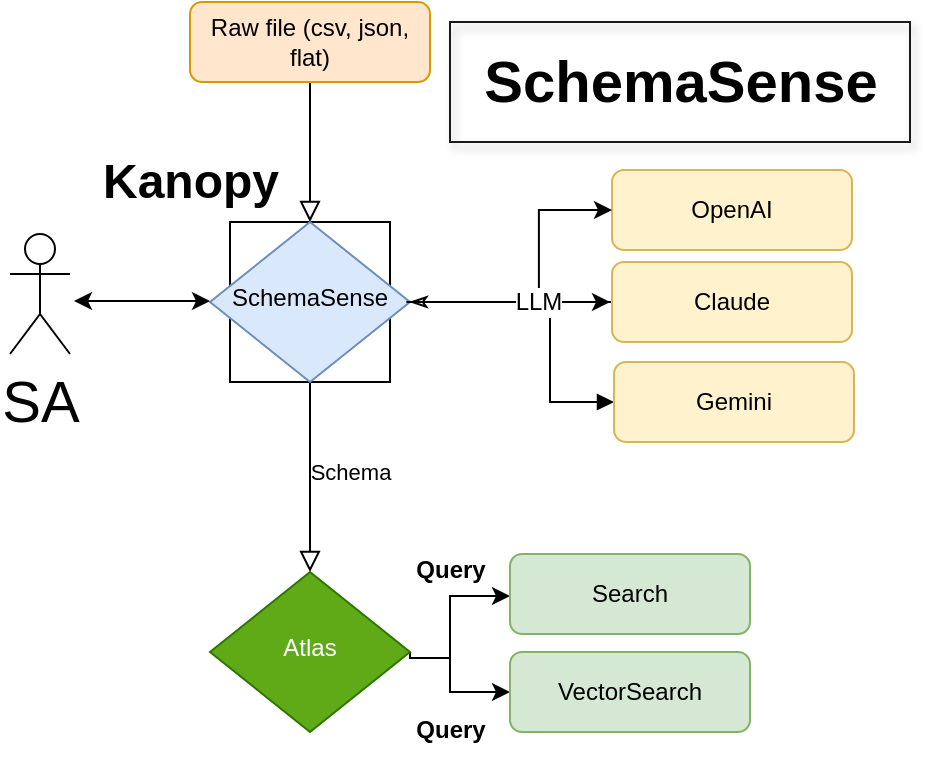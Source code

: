 <mxfile version="17.1.2" type="github">
  <diagram id="C5RBs43oDa-KdzZeNtuy" name="Page-1">
    <mxGraphModel dx="652" dy="549" grid="1" gridSize="10" guides="1" tooltips="1" connect="1" arrows="1" fold="1" page="1" pageScale="1" pageWidth="827" pageHeight="1169" math="0" shadow="0">
      <root>
        <mxCell id="WIyWlLk6GJQsqaUBKTNV-0" />
        <mxCell id="WIyWlLk6GJQsqaUBKTNV-1" parent="WIyWlLk6GJQsqaUBKTNV-0" />
        <mxCell id="yP_wTFienZzigo8ZD11Q-12" value="" style="whiteSpace=wrap;html=1;aspect=fixed;fontSize=29;" parent="WIyWlLk6GJQsqaUBKTNV-1" vertex="1">
          <mxGeometry x="180" y="190" width="80" height="80" as="geometry" />
        </mxCell>
        <mxCell id="WIyWlLk6GJQsqaUBKTNV-2" value="" style="rounded=0;html=1;jettySize=auto;orthogonalLoop=1;fontSize=11;endArrow=block;endFill=0;endSize=8;strokeWidth=1;shadow=0;labelBackgroundColor=none;edgeStyle=orthogonalEdgeStyle;" parent="WIyWlLk6GJQsqaUBKTNV-1" source="WIyWlLk6GJQsqaUBKTNV-3" target="WIyWlLk6GJQsqaUBKTNV-6" edge="1">
          <mxGeometry relative="1" as="geometry">
            <Array as="points">
              <mxPoint x="220" y="140" />
              <mxPoint x="220" y="140" />
            </Array>
          </mxGeometry>
        </mxCell>
        <mxCell id="WIyWlLk6GJQsqaUBKTNV-3" value="Raw file (csv, json, flat)" style="rounded=1;whiteSpace=wrap;html=1;fontSize=12;glass=0;strokeWidth=1;shadow=0;fillColor=#ffe6cc;strokeColor=#d79b00;" parent="WIyWlLk6GJQsqaUBKTNV-1" vertex="1">
          <mxGeometry x="160" y="80" width="120" height="40" as="geometry" />
        </mxCell>
        <mxCell id="WIyWlLk6GJQsqaUBKTNV-4" value="Schema" style="rounded=0;html=1;jettySize=auto;orthogonalLoop=1;fontSize=11;endArrow=block;endFill=0;endSize=8;strokeWidth=1;shadow=0;labelBackgroundColor=none;edgeStyle=orthogonalEdgeStyle;" parent="WIyWlLk6GJQsqaUBKTNV-1" source="WIyWlLk6GJQsqaUBKTNV-6" target="WIyWlLk6GJQsqaUBKTNV-10" edge="1">
          <mxGeometry x="-0.093" y="20" relative="1" as="geometry">
            <mxPoint y="2" as="offset" />
            <Array as="points">
              <mxPoint x="220" y="320" />
              <mxPoint x="220" y="320" />
            </Array>
          </mxGeometry>
        </mxCell>
        <mxCell id="f37Q-BBssw8EZ5fxQEzy-28" value="" style="edgeStyle=orthogonalEdgeStyle;rounded=0;orthogonalLoop=1;jettySize=auto;html=1;fontSize=12;endArrow=block;endFill=1;" edge="1" parent="WIyWlLk6GJQsqaUBKTNV-1" source="WIyWlLk6GJQsqaUBKTNV-6" target="f37Q-BBssw8EZ5fxQEzy-12">
          <mxGeometry relative="1" as="geometry">
            <Array as="points">
              <mxPoint x="340" y="230" />
              <mxPoint x="340" y="280" />
            </Array>
          </mxGeometry>
        </mxCell>
        <mxCell id="WIyWlLk6GJQsqaUBKTNV-6" value="SchemaSense" style="rhombus;whiteSpace=wrap;html=1;shadow=0;fontFamily=Helvetica;fontSize=12;align=center;strokeWidth=1;spacing=6;spacingTop=-4;fillColor=#dae8fc;strokeColor=#6c8ebf;" parent="WIyWlLk6GJQsqaUBKTNV-1" vertex="1">
          <mxGeometry x="170" y="190" width="100" height="80" as="geometry" />
        </mxCell>
        <mxCell id="WIyWlLk6GJQsqaUBKTNV-7" value="OpenAI" style="rounded=1;whiteSpace=wrap;html=1;fontSize=12;glass=0;strokeWidth=1;shadow=0;fillColor=#fff2cc;strokeColor=#d6b656;" parent="WIyWlLk6GJQsqaUBKTNV-1" vertex="1">
          <mxGeometry x="371" y="164" width="120" height="40" as="geometry" />
        </mxCell>
        <mxCell id="f37Q-BBssw8EZ5fxQEzy-6" style="edgeStyle=orthogonalEdgeStyle;rounded=0;orthogonalLoop=1;jettySize=auto;html=1;entryX=0;entryY=0.5;entryDx=0;entryDy=0;fontSize=29;exitX=1;exitY=0.5;exitDx=0;exitDy=0;" edge="1" parent="WIyWlLk6GJQsqaUBKTNV-1">
          <mxGeometry relative="1" as="geometry">
            <mxPoint x="280" y="408" as="sourcePoint" />
            <mxPoint x="320" y="377" as="targetPoint" />
            <Array as="points">
              <mxPoint x="290" y="408" />
              <mxPoint x="290" y="377" />
            </Array>
          </mxGeometry>
        </mxCell>
        <mxCell id="f37Q-BBssw8EZ5fxQEzy-9" style="edgeStyle=orthogonalEdgeStyle;rounded=0;orthogonalLoop=1;jettySize=auto;html=1;exitX=1;exitY=0.5;exitDx=0;exitDy=0;entryX=0;entryY=0.5;entryDx=0;entryDy=0;fontSize=29;" edge="1" parent="WIyWlLk6GJQsqaUBKTNV-1" source="WIyWlLk6GJQsqaUBKTNV-10" target="yP_wTFienZzigo8ZD11Q-4">
          <mxGeometry relative="1" as="geometry">
            <mxPoint x="280" y="408" as="sourcePoint" />
            <Array as="points">
              <mxPoint x="270" y="408" />
              <mxPoint x="290" y="408" />
              <mxPoint x="290" y="425" />
            </Array>
          </mxGeometry>
        </mxCell>
        <mxCell id="WIyWlLk6GJQsqaUBKTNV-10" value="Atlas" style="rhombus;whiteSpace=wrap;html=1;shadow=0;fontFamily=Helvetica;fontSize=12;align=center;strokeWidth=1;spacing=6;spacingTop=-4;fillColor=#60a917;fontColor=#ffffff;strokeColor=#2D7600;" parent="WIyWlLk6GJQsqaUBKTNV-1" vertex="1">
          <mxGeometry x="170" y="365" width="100" height="80" as="geometry" />
        </mxCell>
        <mxCell id="WIyWlLk6GJQsqaUBKTNV-12" value="Search" style="rounded=1;whiteSpace=wrap;html=1;fontSize=12;glass=0;strokeWidth=1;shadow=0;fillColor=#d5e8d4;strokeColor=#82b366;" parent="WIyWlLk6GJQsqaUBKTNV-1" vertex="1">
          <mxGeometry x="320" y="356" width="120" height="40" as="geometry" />
        </mxCell>
        <mxCell id="f37Q-BBssw8EZ5fxQEzy-29" value="" style="edgeStyle=orthogonalEdgeStyle;rounded=0;orthogonalLoop=1;jettySize=auto;html=1;fontSize=12;endArrow=classicThin;endFill=0;" edge="1" parent="WIyWlLk6GJQsqaUBKTNV-1" source="yP_wTFienZzigo8ZD11Q-2" target="WIyWlLk6GJQsqaUBKTNV-6">
          <mxGeometry relative="1" as="geometry" />
        </mxCell>
        <mxCell id="yP_wTFienZzigo8ZD11Q-2" value="Claude" style="rounded=1;whiteSpace=wrap;html=1;fontSize=12;glass=0;strokeWidth=1;shadow=0;fillColor=#fff2cc;strokeColor=#d6b656;" parent="WIyWlLk6GJQsqaUBKTNV-1" vertex="1">
          <mxGeometry x="371" y="210" width="120" height="40" as="geometry" />
        </mxCell>
        <mxCell id="yP_wTFienZzigo8ZD11Q-4" value="VectorSearch" style="rounded=1;whiteSpace=wrap;html=1;fontSize=12;glass=0;strokeWidth=1;shadow=0;fillColor=#d5e8d4;strokeColor=#82b366;" parent="WIyWlLk6GJQsqaUBKTNV-1" vertex="1">
          <mxGeometry x="320" y="405" width="120" height="40" as="geometry" />
        </mxCell>
        <mxCell id="yP_wTFienZzigo8ZD11Q-6" value="&lt;font style=&quot;font-size: 29px&quot;&gt;SchemaSense&lt;/font&gt;" style="text;strokeColor=#1A1A1A;fillColor=none;html=1;fontSize=24;fontStyle=1;verticalAlign=middle;align=center;shadow=1;" parent="WIyWlLk6GJQsqaUBKTNV-1" vertex="1">
          <mxGeometry x="290" y="90" width="230" height="60" as="geometry" />
        </mxCell>
        <mxCell id="yP_wTFienZzigo8ZD11Q-7" value="SA" style="shape=umlActor;verticalLabelPosition=bottom;verticalAlign=top;html=1;outlineConnect=0;fontSize=29;" parent="WIyWlLk6GJQsqaUBKTNV-1" vertex="1">
          <mxGeometry x="70" y="196" width="30" height="60" as="geometry" />
        </mxCell>
        <mxCell id="yP_wTFienZzigo8ZD11Q-11" value="" style="endArrow=classic;startArrow=classic;html=1;rounded=0;fontSize=29;" parent="WIyWlLk6GJQsqaUBKTNV-1" edge="1">
          <mxGeometry width="50" height="50" relative="1" as="geometry">
            <mxPoint x="102" y="229.5" as="sourcePoint" />
            <mxPoint x="170" y="229.5" as="targetPoint" />
            <Array as="points">
              <mxPoint x="140" y="229.5" />
            </Array>
          </mxGeometry>
        </mxCell>
        <mxCell id="yP_wTFienZzigo8ZD11Q-13" value="Kanopy" style="text;strokeColor=none;fillColor=none;html=1;fontSize=24;fontStyle=1;verticalAlign=middle;align=center;" parent="WIyWlLk6GJQsqaUBKTNV-1" vertex="1">
          <mxGeometry x="110" y="150" width="100" height="40" as="geometry" />
        </mxCell>
        <mxCell id="f37Q-BBssw8EZ5fxQEzy-10" value="&lt;span style=&quot;font-size: 12px&quot;&gt;Query&lt;/span&gt;" style="text;strokeColor=none;fillColor=none;html=1;fontSize=24;fontStyle=1;verticalAlign=middle;align=center;shadow=1;" vertex="1" parent="WIyWlLk6GJQsqaUBKTNV-1">
          <mxGeometry x="240" y="340" width="100" height="40" as="geometry" />
        </mxCell>
        <mxCell id="f37Q-BBssw8EZ5fxQEzy-12" value="Gemini" style="rounded=1;whiteSpace=wrap;html=1;fontSize=12;glass=0;strokeWidth=1;shadow=0;fillColor=#fff2cc;strokeColor=#d6b656;" vertex="1" parent="WIyWlLk6GJQsqaUBKTNV-1">
          <mxGeometry x="372" y="260" width="120" height="40" as="geometry" />
        </mxCell>
        <mxCell id="f37Q-BBssw8EZ5fxQEzy-23" value="" style="group" vertex="1" connectable="0" parent="WIyWlLk6GJQsqaUBKTNV-1">
          <mxGeometry x="290" y="200" width="80" height="80" as="geometry" />
        </mxCell>
        <mxCell id="f37Q-BBssw8EZ5fxQEzy-21" value="" style="group" vertex="1" connectable="0" parent="f37Q-BBssw8EZ5fxQEzy-23">
          <mxGeometry width="80" height="30" as="geometry" />
        </mxCell>
        <mxCell id="f37Q-BBssw8EZ5fxQEzy-19" value="" style="edgeStyle=elbowEdgeStyle;elbow=horizontal;endArrow=classic;html=1;rounded=0;fontSize=12;entryX=0;entryY=0.5;entryDx=0;entryDy=0;" edge="1" parent="f37Q-BBssw8EZ5fxQEzy-21" target="WIyWlLk6GJQsqaUBKTNV-7">
          <mxGeometry width="50" height="50" relative="1" as="geometry">
            <mxPoint x="-21.818" y="30.0" as="sourcePoint" />
            <mxPoint x="80" y="-60.0" as="targetPoint" />
            <Array as="points">
              <mxPoint x="44.444" y="10" />
            </Array>
          </mxGeometry>
        </mxCell>
        <mxCell id="f37Q-BBssw8EZ5fxQEzy-20" value="" style="endArrow=classic;html=1;rounded=0;fontSize=12;" edge="1" parent="f37Q-BBssw8EZ5fxQEzy-21">
          <mxGeometry width="50" height="50" relative="1" as="geometry">
            <mxPoint y="30.0" as="sourcePoint" />
            <mxPoint x="80" y="30.0" as="targetPoint" />
            <Array as="points">
              <mxPoint x="26.667" y="30.0" />
              <mxPoint x="53.333" y="30.0" />
            </Array>
          </mxGeometry>
        </mxCell>
        <mxCell id="f37Q-BBssw8EZ5fxQEzy-27" value="LLM" style="edgeLabel;html=1;align=center;verticalAlign=middle;resizable=0;points=[];fontSize=12;" vertex="1" connectable="0" parent="f37Q-BBssw8EZ5fxQEzy-20">
          <mxGeometry x="-0.64" y="2" relative="1" as="geometry">
            <mxPoint x="29" y="2" as="offset" />
          </mxGeometry>
        </mxCell>
        <mxCell id="f37Q-BBssw8EZ5fxQEzy-31" value="&lt;font style=&quot;font-size: 12px&quot;&gt;Query&lt;/font&gt;" style="text;strokeColor=none;fillColor=none;html=1;fontSize=24;fontStyle=1;verticalAlign=middle;align=center;shadow=1;" vertex="1" parent="WIyWlLk6GJQsqaUBKTNV-1">
          <mxGeometry x="240" y="420" width="100" height="40" as="geometry" />
        </mxCell>
      </root>
    </mxGraphModel>
  </diagram>
</mxfile>
